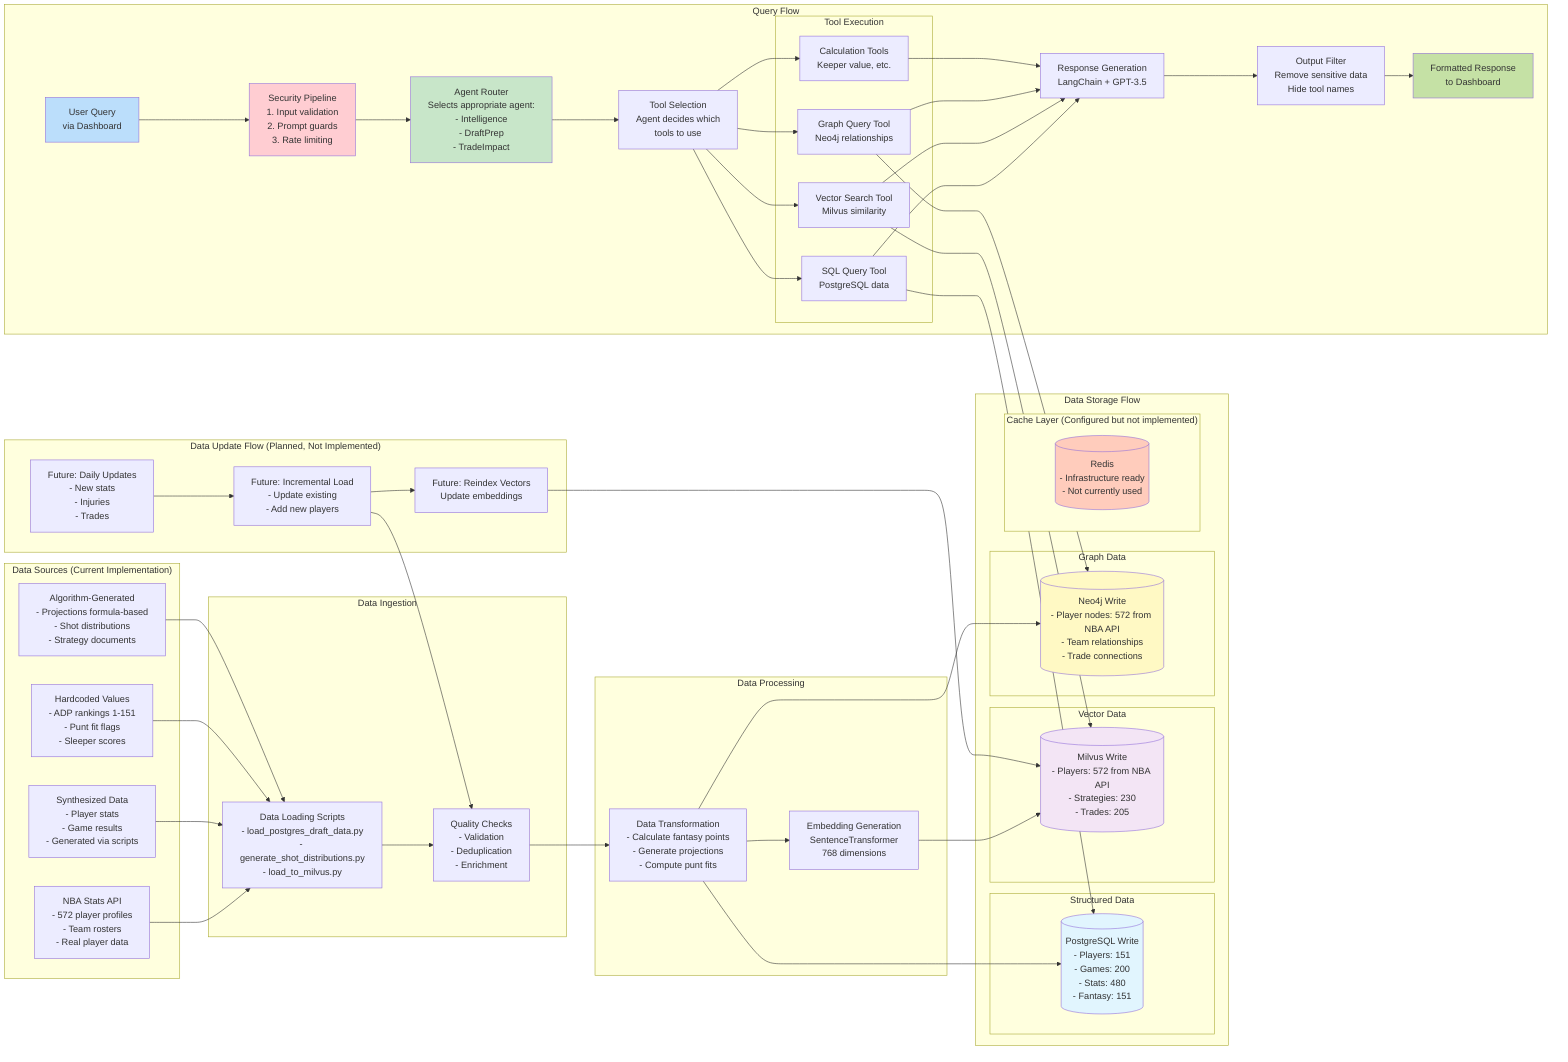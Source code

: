 flowchart LR
    %% Data Flow Diagram - Actually Implemented
    %% SportsBrain Fantasy Basketball Platform
    
    subgraph "Data Sources (Current Implementation)"
        NBA_API["NBA Stats API<br/>- 572 player profiles<br/>- Team rosters<br/>- Real player data"]
        SYNTHETIC["Synthesized Data<br/>- Player stats<br/>- Game results<br/>- Generated via scripts"]
        HARDCODED["Hardcoded Values<br/>- ADP rankings 1-151<br/>- Punt fit flags<br/>- Sleeper scores"]
        GENERATED["Algorithm-Generated<br/>- Projections formula-based<br/>- Shot distributions<br/>- Strategy documents"]
    end
    
    subgraph "Data Ingestion"
        FETCH["Data Loading Scripts<br/>- load_postgres_draft_data.py<br/>- generate_shot_distributions.py<br/>- load_to_milvus.py"]
        QUALITY["Quality Checks<br/>- Validation<br/>- Deduplication<br/>- Enrichment"]
    end
    
    subgraph "Data Processing"
        TRANSFORM["Data Transformation<br/>- Calculate fantasy points<br/>- Generate projections<br/>- Compute punt fits"]
        EMBED_GEN["Embedding Generation<br/>SentenceTransformer<br/>768 dimensions"]
    end
    
    subgraph "Data Storage Flow"
        subgraph "Structured Data"
            PG_WRITE[("PostgreSQL Write<br/>- Players: 151<br/>- Games: 200<br/>- Stats: 480<br/>- Fantasy: 151")]
        end
        
        subgraph "Vector Data"
            MILVUS_WRITE[("Milvus Write<br/>- Players: 572 from NBA API<br/>- Strategies: 230<br/>- Trades: 205")]
        end
        
        subgraph "Graph Data"
            NEO4J_WRITE[("Neo4j Write<br/>- Player nodes: 572 from NBA API<br/>- Team relationships<br/>- Trade connections")]
        end
        
        subgraph "Cache Layer (Configured but not implemented)"
            REDIS_WRITE[("Redis<br/>- Infrastructure ready<br/>- Not currently used")]
        end
    end
    
    subgraph "Query Flow"
        USER_Q["User Query<br/>via Dashboard"]
        
        SECURITY["Security Pipeline<br/>1. Input validation<br/>2. Prompt guards<br/>3. Rate limiting"]
        
        AGENT_ROUTER["Agent Router<br/>Selects appropriate agent:<br/>- Intelligence<br/>- DraftPrep<br/>- TradeImpact"]
        
        TOOL_SELECT["Tool Selection<br/>Agent decides which<br/>tools to use"]
        
        subgraph "Tool Execution"
            SQL_TOOL["SQL Query Tool<br/>PostgreSQL data"]
            VECTOR_TOOL["Vector Search Tool<br/>Milvus similarity"]
            GRAPH_TOOL["Graph Query Tool<br/>Neo4j relationships"]
            CALC_TOOL["Calculation Tools<br/>Keeper value, etc."]
        end
        
        RESPONSE_GEN["Response Generation<br/>LangChain + GPT-3.5"]
        
        OUTPUT_FILTER["Output Filter<br/>Remove sensitive data<br/>Hide tool names"]
        
        USER_RESP["Formatted Response<br/>to Dashboard"]
    end
    
    subgraph "Data Update Flow (Planned, Not Implemented)"
        DAILY_UPDATE["Future: Daily Updates<br/>- New stats<br/>- Injuries<br/>- Trades"]
        
        INCREMENTAL["Future: Incremental Load<br/>- Update existing<br/>- Add new players"]
        
        REINDEX["Future: Reindex Vectors<br/>Update embeddings"]
    end
    
    %% Flow connections
    NBA_API --> FETCH
    SYNTHETIC --> FETCH
    HARDCODED --> FETCH
    GENERATED --> FETCH
    
    FETCH --> QUALITY
    QUALITY --> TRANSFORM
    TRANSFORM --> PG_WRITE
    TRANSFORM --> EMBED_GEN
    EMBED_GEN --> MILVUS_WRITE
    TRANSFORM --> NEO4J_WRITE
    
    USER_Q --> SECURITY
    SECURITY --> AGENT_ROUTER
    AGENT_ROUTER --> TOOL_SELECT
    
    TOOL_SELECT --> SQL_TOOL
    TOOL_SELECT --> VECTOR_TOOL
    TOOL_SELECT --> GRAPH_TOOL
    TOOL_SELECT --> CALC_TOOL
    
    SQL_TOOL --> PG_WRITE
    VECTOR_TOOL --> MILVUS_WRITE
    GRAPH_TOOL --> NEO4J_WRITE
    
    SQL_TOOL --> RESPONSE_GEN
    VECTOR_TOOL --> RESPONSE_GEN
    GRAPH_TOOL --> RESPONSE_GEN
    CALC_TOOL --> RESPONSE_GEN
    
    RESPONSE_GEN --> OUTPUT_FILTER
    OUTPUT_FILTER --> USER_RESP
    
    DAILY_UPDATE --> INCREMENTAL
    INCREMENTAL --> QUALITY
    INCREMENTAL --> REINDEX
    REINDEX --> MILVUS_WRITE
    
    style USER_Q fill:#bbdefb
    style SECURITY fill:#ffcdd2
    style AGENT_ROUTER fill:#c8e6c9
    style PG_WRITE fill:#e1f5fe
    style MILVUS_WRITE fill:#f3e5f5
    style NEO4J_WRITE fill:#fff9c4
    style REDIS_WRITE fill:#ffccbc
    style USER_RESP fill:#c5e1a5